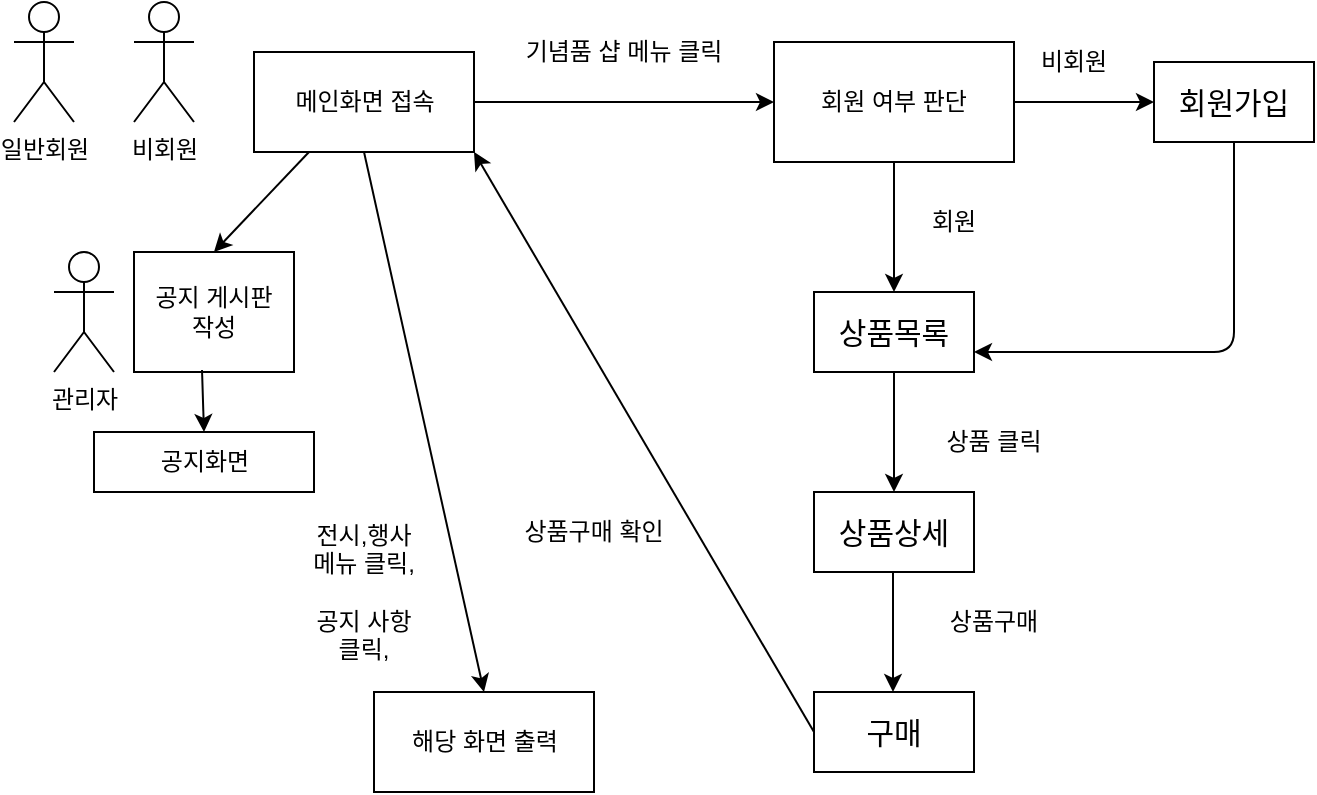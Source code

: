 <mxfile version="13.6.2" type="github">
  <diagram name="Page-1" id="13e1069c-82ec-6db2-03f1-153e76fe0fe0">
    <mxGraphModel dx="1422" dy="762" grid="1" gridSize="10" guides="1" tooltips="1" connect="1" arrows="1" fold="1" page="1" pageScale="1" pageWidth="1100" pageHeight="850" background="#ffffff" math="0" shadow="0">
      <root>
        <mxCell id="0" />
        <mxCell id="1" parent="0" />
        <mxCell id="ZDPEPP_IXGVOV3i8wKaN-5" value="일반회원" style="shape=umlActor;verticalLabelPosition=bottom;verticalAlign=top;html=1;outlineConnect=0;" parent="1" vertex="1">
          <mxGeometry x="40" y="25" width="30" height="60" as="geometry" />
        </mxCell>
        <mxCell id="ZDPEPP_IXGVOV3i8wKaN-7" value="비회원" style="shape=umlActor;verticalLabelPosition=bottom;verticalAlign=top;html=1;outlineConnect=0;" parent="1" vertex="1">
          <mxGeometry x="100" y="25" width="30" height="60" as="geometry" />
        </mxCell>
        <mxCell id="ZDPEPP_IXGVOV3i8wKaN-12" value="메인화면 접속" style="html=1;" parent="1" vertex="1">
          <mxGeometry x="160" y="50" width="110" height="50" as="geometry" />
        </mxCell>
        <mxCell id="ZDPEPP_IXGVOV3i8wKaN-13" value="해당 화면 출력" style="html=1;" parent="1" vertex="1">
          <mxGeometry x="220" y="370" width="110" height="50" as="geometry" />
        </mxCell>
        <mxCell id="ZDPEPP_IXGVOV3i8wKaN-17" value="" style="endArrow=classic;html=1;exitX=0.5;exitY=1;exitDx=0;exitDy=0;entryX=0.5;entryY=0;entryDx=0;entryDy=0;" parent="1" source="ZDPEPP_IXGVOV3i8wKaN-12" target="ZDPEPP_IXGVOV3i8wKaN-13" edge="1">
          <mxGeometry width="50" height="50" relative="1" as="geometry">
            <mxPoint x="80" y="120" as="sourcePoint" />
            <mxPoint x="140" y="150" as="targetPoint" />
          </mxGeometry>
        </mxCell>
        <mxCell id="ZDPEPP_IXGVOV3i8wKaN-18" value="회원 여부 판단" style="rounded=0;whiteSpace=wrap;html=1;" parent="1" vertex="1">
          <mxGeometry x="420" y="45" width="120" height="60" as="geometry" />
        </mxCell>
        <mxCell id="ZDPEPP_IXGVOV3i8wKaN-19" value="" style="endArrow=classic;html=1;exitX=1;exitY=0.5;exitDx=0;exitDy=0;entryX=0;entryY=0.5;entryDx=0;entryDy=0;" parent="1" source="ZDPEPP_IXGVOV3i8wKaN-12" target="ZDPEPP_IXGVOV3i8wKaN-18" edge="1">
          <mxGeometry width="50" height="50" relative="1" as="geometry">
            <mxPoint x="290" y="95" as="sourcePoint" />
            <mxPoint x="340" y="45" as="targetPoint" />
          </mxGeometry>
        </mxCell>
        <mxCell id="ZDPEPP_IXGVOV3i8wKaN-20" value="기념품 샵 메뉴 클릭" style="text;html=1;strokeColor=none;fillColor=none;align=center;verticalAlign=middle;whiteSpace=wrap;rounded=0;" parent="1" vertex="1">
          <mxGeometry x="280" y="40" width="130" height="20" as="geometry" />
        </mxCell>
        <mxCell id="ZDPEPP_IXGVOV3i8wKaN-21" value="전시,행사&lt;br&gt;메뉴 클릭,&lt;br&gt;&lt;br&gt;공지 사항&lt;br&gt;클릭," style="text;html=1;strokeColor=none;fillColor=none;align=center;verticalAlign=middle;whiteSpace=wrap;rounded=0;" parent="1" vertex="1">
          <mxGeometry x="180" y="275" width="70" height="90" as="geometry" />
        </mxCell>
        <mxCell id="ZDPEPP_IXGVOV3i8wKaN-22" value="" style="endArrow=classic;html=1;exitX=0.5;exitY=1;exitDx=0;exitDy=0;entryX=0.5;entryY=0;entryDx=0;entryDy=0;" parent="1" source="ZDPEPP_IXGVOV3i8wKaN-18" target="ZDPEPP_IXGVOV3i8wKaN-23" edge="1">
          <mxGeometry width="50" height="50" relative="1" as="geometry">
            <mxPoint x="370" y="230" as="sourcePoint" />
            <mxPoint x="480" y="160" as="targetPoint" />
            <Array as="points" />
          </mxGeometry>
        </mxCell>
        <mxCell id="ZDPEPP_IXGVOV3i8wKaN-23" value="&lt;font style=&quot;font-size: 15px&quot;&gt;상품목록&lt;/font&gt;" style="rounded=0;whiteSpace=wrap;html=1;" parent="1" vertex="1">
          <mxGeometry x="440" y="170" width="80" height="40" as="geometry" />
        </mxCell>
        <mxCell id="ZDPEPP_IXGVOV3i8wKaN-24" value="회원" style="text;html=1;strokeColor=none;fillColor=none;align=center;verticalAlign=middle;whiteSpace=wrap;rounded=0;" parent="1" vertex="1">
          <mxGeometry x="490" y="120" width="40" height="30" as="geometry" />
        </mxCell>
        <mxCell id="ZDPEPP_IXGVOV3i8wKaN-25" value="" style="endArrow=classic;html=1;entryX=0;entryY=0.5;entryDx=0;entryDy=0;exitX=1;exitY=0.5;exitDx=0;exitDy=0;" parent="1" source="ZDPEPP_IXGVOV3i8wKaN-18" target="ZDPEPP_IXGVOV3i8wKaN-26" edge="1">
          <mxGeometry width="50" height="50" relative="1" as="geometry">
            <mxPoint x="540" y="85" as="sourcePoint" />
            <mxPoint x="590" y="35" as="targetPoint" />
            <Array as="points" />
          </mxGeometry>
        </mxCell>
        <mxCell id="ZDPEPP_IXGVOV3i8wKaN-26" value="&lt;span style=&quot;font-size: 15px&quot;&gt;회원가입&lt;/span&gt;" style="rounded=0;whiteSpace=wrap;html=1;" parent="1" vertex="1">
          <mxGeometry x="610" y="55" width="80" height="40" as="geometry" />
        </mxCell>
        <mxCell id="ZDPEPP_IXGVOV3i8wKaN-27" value="비회원" style="text;html=1;strokeColor=none;fillColor=none;align=center;verticalAlign=middle;whiteSpace=wrap;rounded=0;" parent="1" vertex="1">
          <mxGeometry x="550" y="40" width="40" height="30" as="geometry" />
        </mxCell>
        <mxCell id="ZDPEPP_IXGVOV3i8wKaN-28" value="" style="endArrow=classic;html=1;exitX=0.5;exitY=1;exitDx=0;exitDy=0;entryX=0.5;entryY=0;entryDx=0;entryDy=0;" parent="1" source="ZDPEPP_IXGVOV3i8wKaN-23" target="ZDPEPP_IXGVOV3i8wKaN-30" edge="1">
          <mxGeometry width="50" height="50" relative="1" as="geometry">
            <mxPoint x="510" y="240" as="sourcePoint" />
            <mxPoint x="560" y="190" as="targetPoint" />
          </mxGeometry>
        </mxCell>
        <mxCell id="ZDPEPP_IXGVOV3i8wKaN-30" value="&lt;span style=&quot;font-size: 15px&quot;&gt;상품상세&lt;/span&gt;" style="rounded=0;whiteSpace=wrap;html=1;" parent="1" vertex="1">
          <mxGeometry x="440" y="270" width="80" height="40" as="geometry" />
        </mxCell>
        <mxCell id="ZDPEPP_IXGVOV3i8wKaN-31" value="상품 클릭" style="text;html=1;strokeColor=none;fillColor=none;align=center;verticalAlign=middle;whiteSpace=wrap;rounded=0;" parent="1" vertex="1">
          <mxGeometry x="490" y="230" width="80" height="30" as="geometry" />
        </mxCell>
        <mxCell id="ZDPEPP_IXGVOV3i8wKaN-32" value="&lt;span style=&quot;font-size: 15px&quot;&gt;구매&lt;/span&gt;" style="rounded=0;whiteSpace=wrap;html=1;" parent="1" vertex="1">
          <mxGeometry x="440" y="370" width="80" height="40" as="geometry" />
        </mxCell>
        <mxCell id="ZDPEPP_IXGVOV3i8wKaN-33" value="상품구매" style="text;html=1;strokeColor=none;fillColor=none;align=center;verticalAlign=middle;whiteSpace=wrap;rounded=0;" parent="1" vertex="1">
          <mxGeometry x="490" y="320" width="80" height="30" as="geometry" />
        </mxCell>
        <mxCell id="ZDPEPP_IXGVOV3i8wKaN-34" value="" style="endArrow=classic;html=1;exitX=0.5;exitY=1;exitDx=0;exitDy=0;entryX=0.5;entryY=0;entryDx=0;entryDy=0;" parent="1" edge="1">
          <mxGeometry width="50" height="50" relative="1" as="geometry">
            <mxPoint x="479.5" y="310" as="sourcePoint" />
            <mxPoint x="479.5" y="370" as="targetPoint" />
          </mxGeometry>
        </mxCell>
        <mxCell id="ZDPEPP_IXGVOV3i8wKaN-35" value="" style="endArrow=classic;html=1;exitX=0;exitY=0.5;exitDx=0;exitDy=0;entryX=1;entryY=1;entryDx=0;entryDy=0;" parent="1" source="ZDPEPP_IXGVOV3i8wKaN-32" target="ZDPEPP_IXGVOV3i8wKaN-12" edge="1">
          <mxGeometry width="50" height="50" relative="1" as="geometry">
            <mxPoint x="330" y="350" as="sourcePoint" />
            <mxPoint x="380" y="300" as="targetPoint" />
          </mxGeometry>
        </mxCell>
        <mxCell id="ZDPEPP_IXGVOV3i8wKaN-36" value="상품구매 확인" style="text;html=1;strokeColor=none;fillColor=none;align=center;verticalAlign=middle;whiteSpace=wrap;rounded=0;" parent="1" vertex="1">
          <mxGeometry x="290" y="275" width="80" height="30" as="geometry" />
        </mxCell>
        <mxCell id="ZDPEPP_IXGVOV3i8wKaN-37" value="" style="endArrow=classic;html=1;exitX=0.5;exitY=1;exitDx=0;exitDy=0;entryX=1;entryY=0.75;entryDx=0;entryDy=0;" parent="1" source="ZDPEPP_IXGVOV3i8wKaN-26" target="ZDPEPP_IXGVOV3i8wKaN-23" edge="1">
          <mxGeometry width="50" height="50" relative="1" as="geometry">
            <mxPoint x="670" y="200" as="sourcePoint" />
            <mxPoint x="550" y="200" as="targetPoint" />
            <Array as="points">
              <mxPoint x="650" y="200" />
            </Array>
          </mxGeometry>
        </mxCell>
        <mxCell id="ZDPEPP_IXGVOV3i8wKaN-38" value="관리자" style="shape=umlActor;verticalLabelPosition=bottom;verticalAlign=top;html=1;outlineConnect=0;" parent="1" vertex="1">
          <mxGeometry x="60" y="150" width="30" height="60" as="geometry" />
        </mxCell>
        <mxCell id="ZDPEPP_IXGVOV3i8wKaN-39" value="" style="endArrow=classic;html=1;exitX=0.25;exitY=1;exitDx=0;exitDy=0;entryX=0.5;entryY=0;entryDx=0;entryDy=0;" parent="1" source="ZDPEPP_IXGVOV3i8wKaN-12" target="ZDPEPP_IXGVOV3i8wKaN-40" edge="1">
          <mxGeometry width="50" height="50" relative="1" as="geometry">
            <mxPoint x="140" y="180" as="sourcePoint" />
            <mxPoint x="150" y="170" as="targetPoint" />
          </mxGeometry>
        </mxCell>
        <mxCell id="ZDPEPP_IXGVOV3i8wKaN-40" value="공지 게시판&lt;br&gt;작성" style="rounded=0;whiteSpace=wrap;html=1;" parent="1" vertex="1">
          <mxGeometry x="100" y="150" width="80" height="60" as="geometry" />
        </mxCell>
        <mxCell id="ZDPEPP_IXGVOV3i8wKaN-41" value="공지화면" style="html=1;" parent="1" vertex="1">
          <mxGeometry x="80" y="240" width="110" height="30" as="geometry" />
        </mxCell>
        <mxCell id="ZDPEPP_IXGVOV3i8wKaN-42" value="" style="endArrow=classic;html=1;exitX=0.425;exitY=0.983;exitDx=0;exitDy=0;exitPerimeter=0;entryX=0.5;entryY=0;entryDx=0;entryDy=0;" parent="1" source="ZDPEPP_IXGVOV3i8wKaN-40" target="ZDPEPP_IXGVOV3i8wKaN-41" edge="1">
          <mxGeometry width="50" height="50" relative="1" as="geometry">
            <mxPoint x="60" y="370" as="sourcePoint" />
            <mxPoint x="110" y="320" as="targetPoint" />
          </mxGeometry>
        </mxCell>
      </root>
    </mxGraphModel>
  </diagram>
</mxfile>
